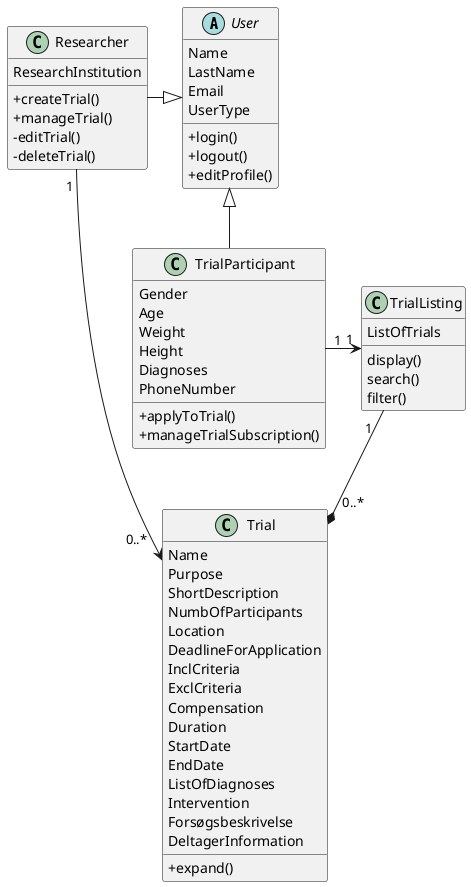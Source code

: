 @startuml
'https://plantuml.com/class-diagram

skinparam classAttributeIconSize 0

abstract class User {
    Name
    LastName
    Email
    UserType

    +login()
    +logout()
    +editProfile()
}

class TrialParticipant {
    Gender
    Age
    Weight
    Height
    Diagnoses
    PhoneNumber

    +applyToTrial()
    +manageTrialSubscription()
}

class Researcher {
    ResearchInstitution

    +createTrial()
    +manageTrial()
    -editTrial()
    -deleteTrial()
}

class Trial {
    Name
    Purpose
    ShortDescription
    NumbOfParticipants
    Location
    DeadlineForApplication
    InclCriteria
    ExclCriteria
    Compensation
    Duration
    StartDate
    EndDate
    ListOfDiagnoses
    Intervention
    Forsøgsbeskrivelse
    DeltagerInformation

    +expand()
}

class TrialListing {
    ListOfTrials

    display()
    search()
    filter()
}

User <|-- TrialParticipant
Researcher -|> User
Researcher "1 " --> "0..*  " Trial
TrialParticipant "1" -> "1" TrialListing
TrialListing "1  " --* "  0..* " Trial

@enduml
